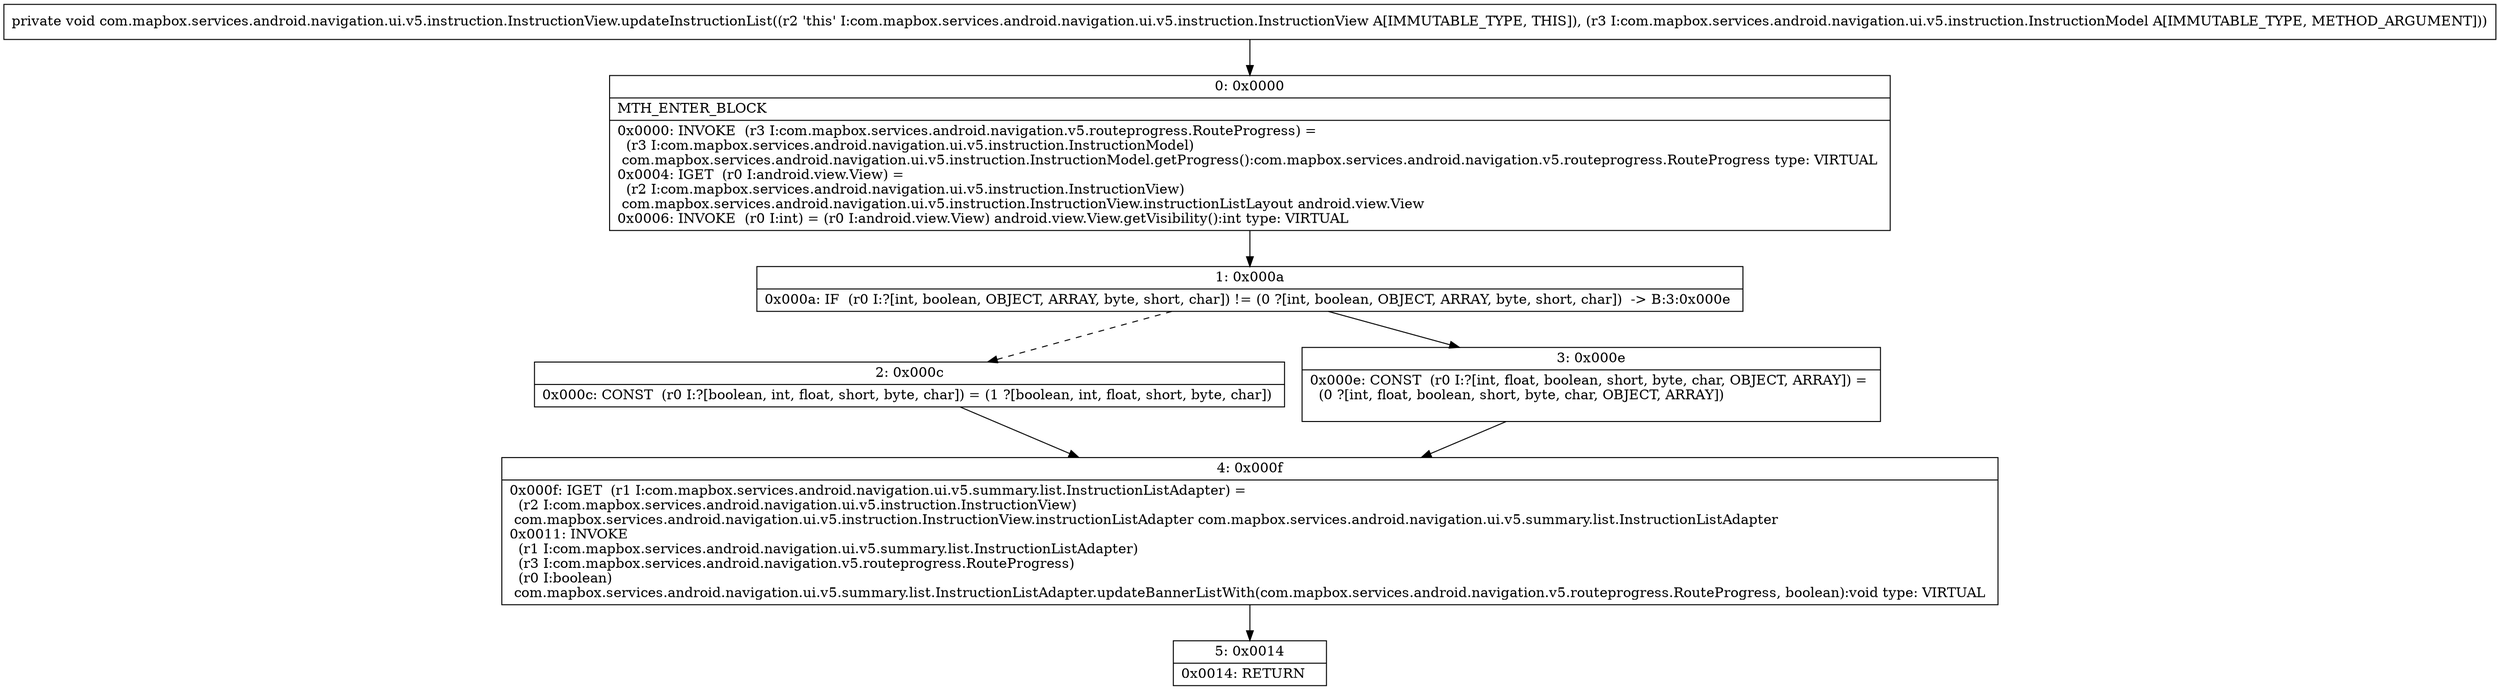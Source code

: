 digraph "CFG forcom.mapbox.services.android.navigation.ui.v5.instruction.InstructionView.updateInstructionList(Lcom\/mapbox\/services\/android\/navigation\/ui\/v5\/instruction\/InstructionModel;)V" {
Node_0 [shape=record,label="{0\:\ 0x0000|MTH_ENTER_BLOCK\l|0x0000: INVOKE  (r3 I:com.mapbox.services.android.navigation.v5.routeprogress.RouteProgress) = \l  (r3 I:com.mapbox.services.android.navigation.ui.v5.instruction.InstructionModel)\l com.mapbox.services.android.navigation.ui.v5.instruction.InstructionModel.getProgress():com.mapbox.services.android.navigation.v5.routeprogress.RouteProgress type: VIRTUAL \l0x0004: IGET  (r0 I:android.view.View) = \l  (r2 I:com.mapbox.services.android.navigation.ui.v5.instruction.InstructionView)\l com.mapbox.services.android.navigation.ui.v5.instruction.InstructionView.instructionListLayout android.view.View \l0x0006: INVOKE  (r0 I:int) = (r0 I:android.view.View) android.view.View.getVisibility():int type: VIRTUAL \l}"];
Node_1 [shape=record,label="{1\:\ 0x000a|0x000a: IF  (r0 I:?[int, boolean, OBJECT, ARRAY, byte, short, char]) != (0 ?[int, boolean, OBJECT, ARRAY, byte, short, char])  \-\> B:3:0x000e \l}"];
Node_2 [shape=record,label="{2\:\ 0x000c|0x000c: CONST  (r0 I:?[boolean, int, float, short, byte, char]) = (1 ?[boolean, int, float, short, byte, char]) \l}"];
Node_3 [shape=record,label="{3\:\ 0x000e|0x000e: CONST  (r0 I:?[int, float, boolean, short, byte, char, OBJECT, ARRAY]) = \l  (0 ?[int, float, boolean, short, byte, char, OBJECT, ARRAY])\l \l}"];
Node_4 [shape=record,label="{4\:\ 0x000f|0x000f: IGET  (r1 I:com.mapbox.services.android.navigation.ui.v5.summary.list.InstructionListAdapter) = \l  (r2 I:com.mapbox.services.android.navigation.ui.v5.instruction.InstructionView)\l com.mapbox.services.android.navigation.ui.v5.instruction.InstructionView.instructionListAdapter com.mapbox.services.android.navigation.ui.v5.summary.list.InstructionListAdapter \l0x0011: INVOKE  \l  (r1 I:com.mapbox.services.android.navigation.ui.v5.summary.list.InstructionListAdapter)\l  (r3 I:com.mapbox.services.android.navigation.v5.routeprogress.RouteProgress)\l  (r0 I:boolean)\l com.mapbox.services.android.navigation.ui.v5.summary.list.InstructionListAdapter.updateBannerListWith(com.mapbox.services.android.navigation.v5.routeprogress.RouteProgress, boolean):void type: VIRTUAL \l}"];
Node_5 [shape=record,label="{5\:\ 0x0014|0x0014: RETURN   \l}"];
MethodNode[shape=record,label="{private void com.mapbox.services.android.navigation.ui.v5.instruction.InstructionView.updateInstructionList((r2 'this' I:com.mapbox.services.android.navigation.ui.v5.instruction.InstructionView A[IMMUTABLE_TYPE, THIS]), (r3 I:com.mapbox.services.android.navigation.ui.v5.instruction.InstructionModel A[IMMUTABLE_TYPE, METHOD_ARGUMENT])) }"];
MethodNode -> Node_0;
Node_0 -> Node_1;
Node_1 -> Node_2[style=dashed];
Node_1 -> Node_3;
Node_2 -> Node_4;
Node_3 -> Node_4;
Node_4 -> Node_5;
}

